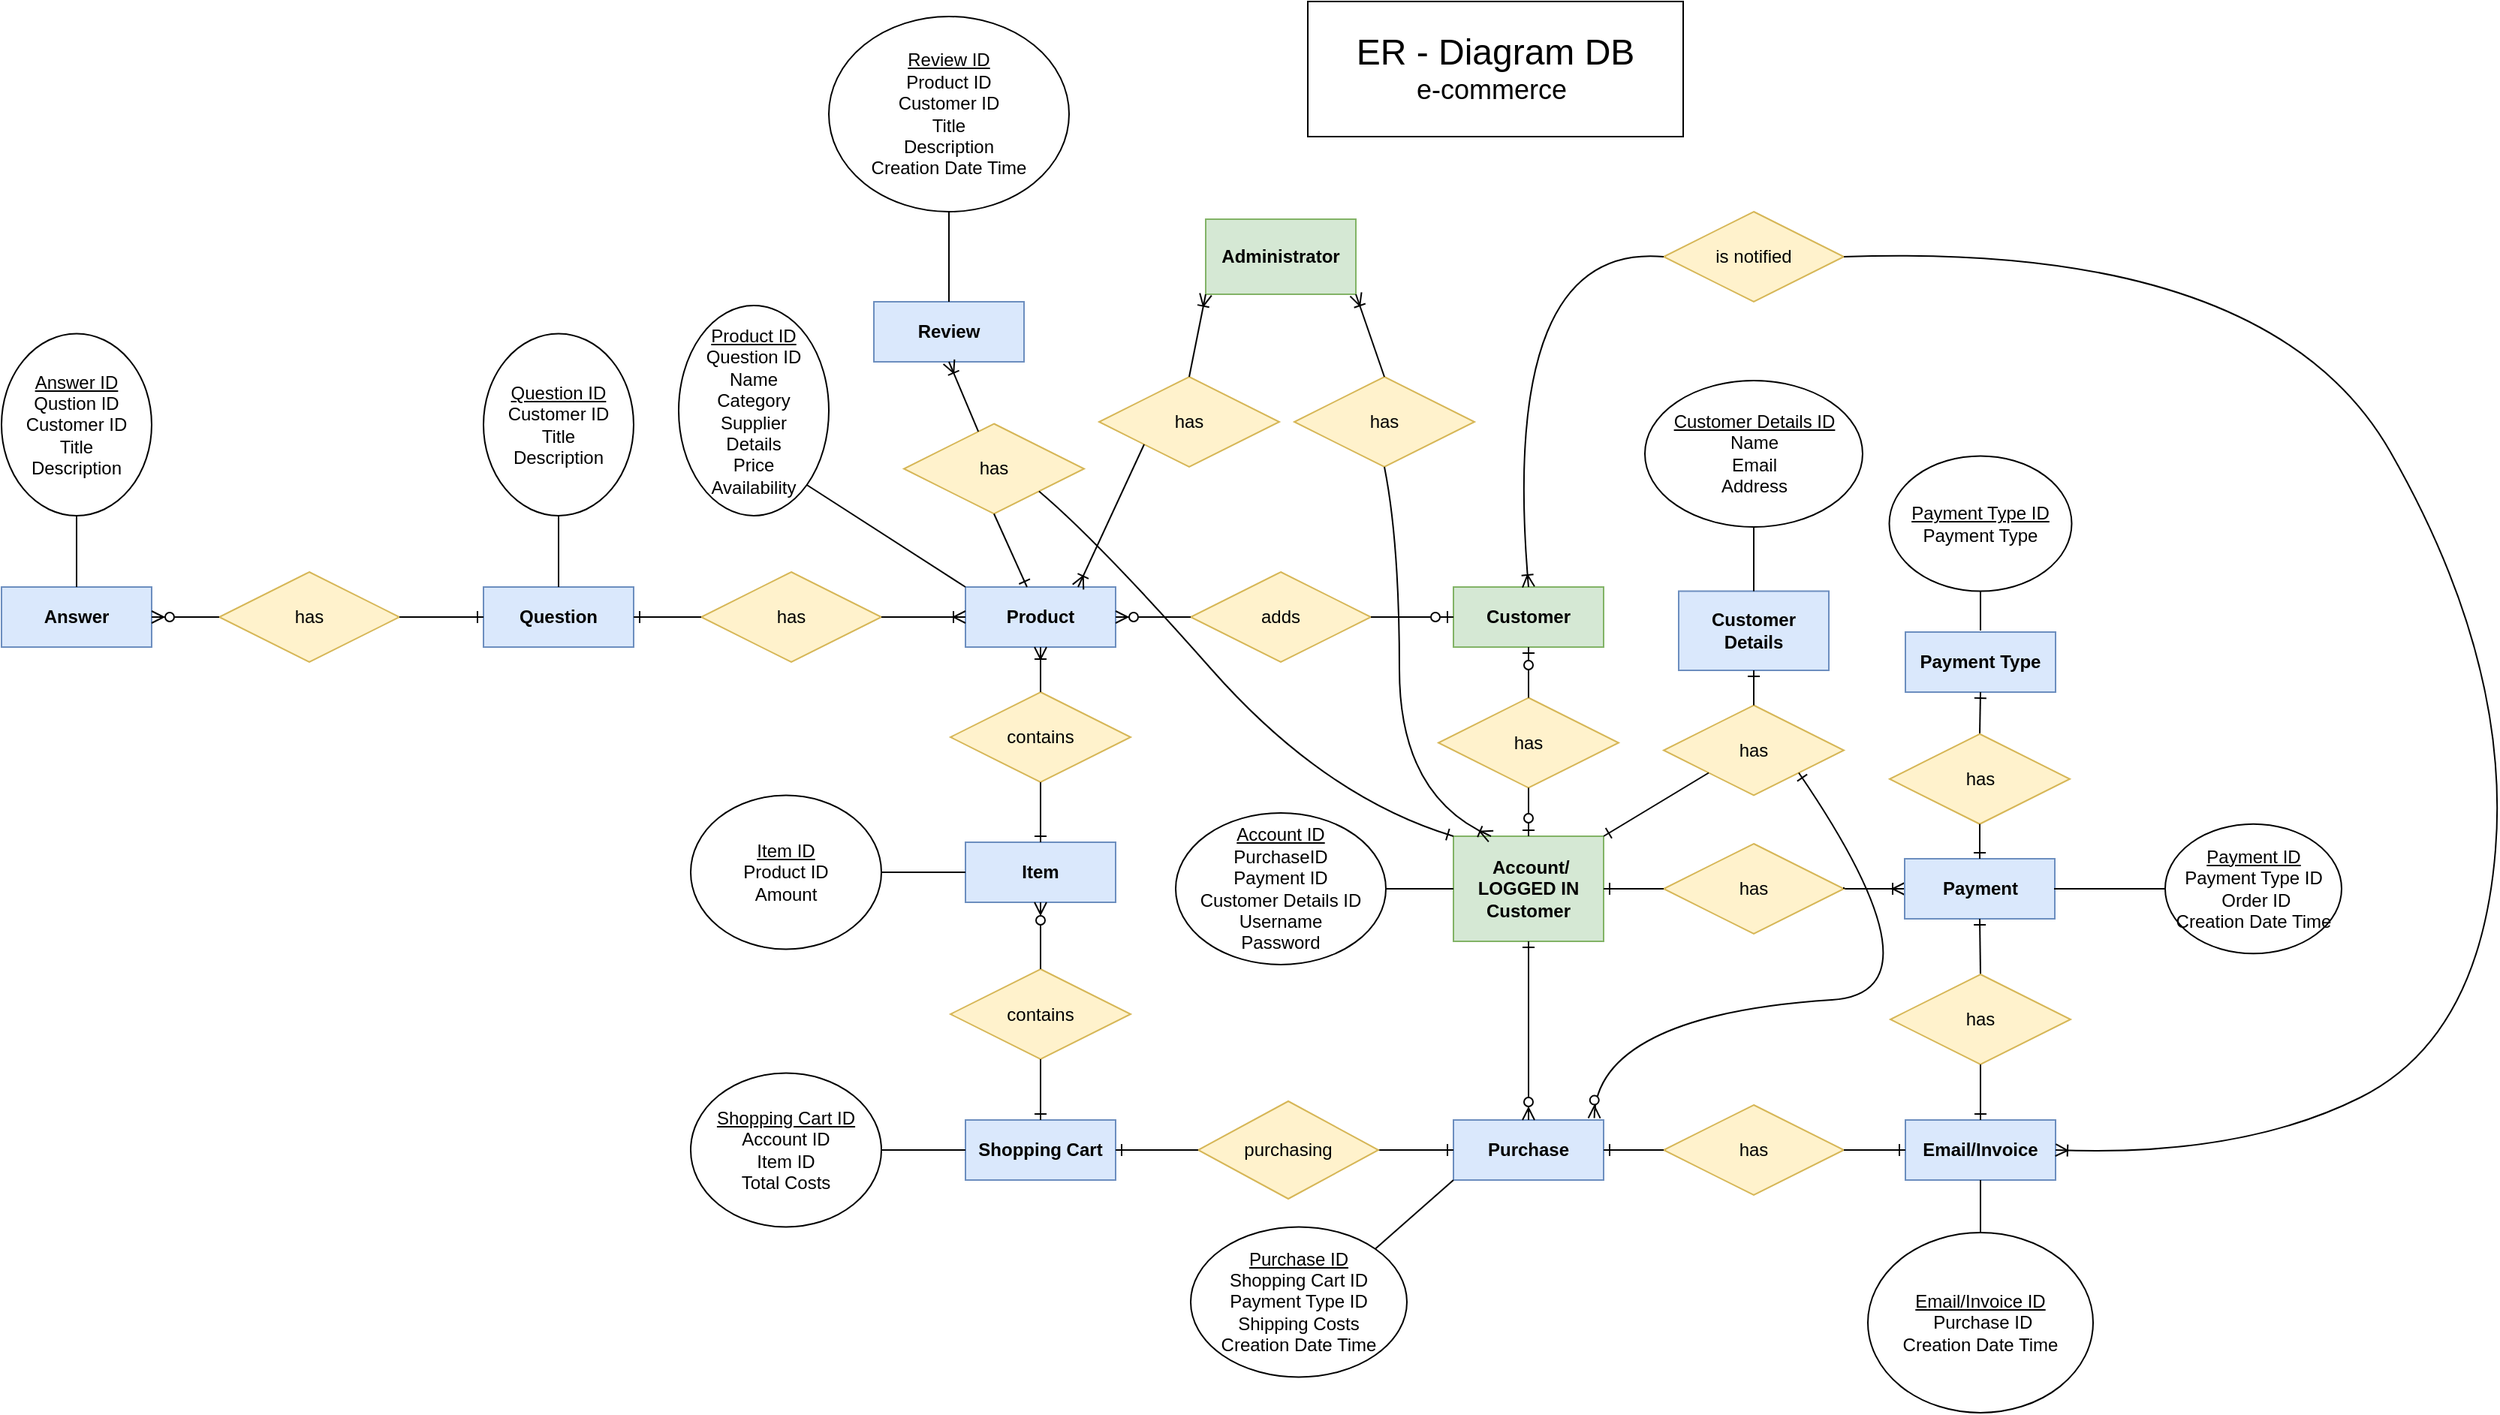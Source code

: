 <mxfile>
    <diagram id="P5G0RMy8URGhR1xEafSv" name="Page-1">
        <mxGraphModel dx="1817" dy="575" grid="1" gridSize="10" guides="1" tooltips="1" connect="1" arrows="1" fold="1" page="1" pageScale="1" pageWidth="827" pageHeight="1169" math="0" shadow="0">
            <root>
                <mxCell id="0"/>
                <mxCell id="1" parent="0"/>
                <mxCell id="34" value="&lt;font&gt;&lt;span style=&quot;font-size: 24px&quot;&gt;ER - Diagram DB&lt;br&gt;&lt;/span&gt;&lt;font style=&quot;font-size: 18px&quot;&gt;e-commerce&amp;nbsp;&lt;/font&gt;&lt;br&gt;&lt;/font&gt;" style="rounded=0;whiteSpace=wrap;html=1;" parent="1" vertex="1">
                    <mxGeometry x="289" y="90" width="250" height="90" as="geometry"/>
                </mxCell>
                <mxCell id="36" value="&lt;b&gt;Shopping Cart&lt;/b&gt;" style="whiteSpace=wrap;html=1;align=center;fillColor=#dae8fc;strokeColor=#6c8ebf;" parent="1" vertex="1">
                    <mxGeometry x="61" y="835" width="100" height="40" as="geometry"/>
                </mxCell>
                <mxCell id="39" value="&lt;b&gt;Product&lt;/b&gt;" style="whiteSpace=wrap;html=1;align=center;fillColor=#dae8fc;strokeColor=#6c8ebf;" parent="1" vertex="1">
                    <mxGeometry x="61" y="480" width="100" height="40" as="geometry"/>
                </mxCell>
                <mxCell id="40" value="&lt;u&gt;Product ID&lt;/u&gt;&lt;br&gt;Question ID&lt;br&gt;Name&lt;br&gt;Category&lt;br&gt;Supplier&lt;br&gt;Details&lt;br&gt;Price&lt;br&gt;Availability" style="ellipse;whiteSpace=wrap;html=1;align=center;" parent="1" vertex="1">
                    <mxGeometry x="-130" y="292.5" width="100" height="140" as="geometry"/>
                </mxCell>
                <mxCell id="44" value="&lt;b&gt;Customer&lt;/b&gt;" style="whiteSpace=wrap;html=1;align=center;fillColor=#d5e8d4;strokeColor=#82b366;" parent="1" vertex="1">
                    <mxGeometry x="386" y="480" width="100" height="40" as="geometry"/>
                </mxCell>
                <mxCell id="46" value="contains" style="shape=rhombus;perimeter=rhombusPerimeter;whiteSpace=wrap;html=1;align=center;fillColor=#fff2cc;strokeColor=#d6b656;" parent="1" vertex="1">
                    <mxGeometry x="51" y="550" width="120" height="60" as="geometry"/>
                </mxCell>
                <mxCell id="47" value="&lt;b&gt;&amp;nbsp;Account/&lt;br&gt;LOGGED IN Customer&lt;br&gt;&lt;/b&gt;" style="whiteSpace=wrap;html=1;align=center;fillColor=#d5e8d4;strokeColor=#82b366;" parent="1" vertex="1">
                    <mxGeometry x="386" y="646" width="100" height="70" as="geometry"/>
                </mxCell>
                <mxCell id="56" value="has" style="shape=rhombus;perimeter=rhombusPerimeter;whiteSpace=wrap;html=1;align=center;fillColor=#fff2cc;strokeColor=#d6b656;" parent="1" vertex="1">
                    <mxGeometry x="526" y="825" width="120" height="60" as="geometry"/>
                </mxCell>
                <mxCell id="57" value="&lt;u&gt;Shopping Cart ID&lt;br&gt;&lt;/u&gt;Account ID&lt;br&gt;Item ID&lt;br&gt;Total Costs" style="ellipse;whiteSpace=wrap;html=1;align=center;" parent="1" vertex="1">
                    <mxGeometry x="-122" y="803.75" width="127" height="102.5" as="geometry"/>
                </mxCell>
                <mxCell id="59" value="&lt;u&gt;Purchase ID&lt;/u&gt;&lt;br&gt;Shopping Cart ID&lt;br&gt;Payment Type ID&lt;br&gt;Shipping Costs&lt;br&gt;Creation Date Time" style="ellipse;whiteSpace=wrap;html=1;align=center;" parent="1" vertex="1">
                    <mxGeometry x="211" y="906.25" width="144" height="100" as="geometry"/>
                </mxCell>
                <mxCell id="60" value="&lt;u&gt;Account ID&lt;br&gt;&lt;/u&gt;PurchaseID&lt;br&gt;Payment ID&lt;br&gt;Customer Details ID&lt;br&gt;Username&lt;br&gt;Password" style="ellipse;whiteSpace=wrap;html=1;align=center;" parent="1" vertex="1">
                    <mxGeometry x="201" y="630.5" width="140" height="101" as="geometry"/>
                </mxCell>
                <mxCell id="62" value="adds" style="shape=rhombus;perimeter=rhombusPerimeter;whiteSpace=wrap;html=1;align=center;fillColor=#fff2cc;strokeColor=#d6b656;" parent="1" vertex="1">
                    <mxGeometry x="211" y="470" width="120" height="60" as="geometry"/>
                </mxCell>
                <mxCell id="63" value="" style="endArrow=none;html=1;rounded=0;strokeWidth=1;exitX=1;exitY=1;exitDx=0;exitDy=0;entryX=0;entryY=0;entryDx=0;entryDy=0;" parent="1" source="40" target="39" edge="1">
                    <mxGeometry relative="1" as="geometry">
                        <mxPoint x="-258.645" y="473.891" as="sourcePoint"/>
                        <mxPoint x="-244" y="490" as="targetPoint"/>
                    </mxGeometry>
                </mxCell>
                <mxCell id="65" value="has" style="shape=rhombus;perimeter=rhombusPerimeter;whiteSpace=wrap;html=1;align=center;fillColor=#fff2cc;strokeColor=#d6b656;" parent="1" vertex="1">
                    <mxGeometry x="376" y="553.75" width="120" height="60" as="geometry"/>
                </mxCell>
                <mxCell id="69" value="&lt;b&gt;Purchase&lt;/b&gt;" style="whiteSpace=wrap;html=1;align=center;fillColor=#dae8fc;strokeColor=#6c8ebf;" parent="1" vertex="1">
                    <mxGeometry x="386" y="835" width="100" height="40" as="geometry"/>
                </mxCell>
                <mxCell id="70" value="&lt;b&gt;Email/Invoice&lt;/b&gt;" style="whiteSpace=wrap;html=1;align=center;fillColor=#dae8fc;strokeColor=#6c8ebf;" parent="1" vertex="1">
                    <mxGeometry x="687" y="835" width="100" height="40" as="geometry"/>
                </mxCell>
                <mxCell id="79" value="" style="endArrow=none;html=1;rounded=0;strokeWidth=1;exitX=0;exitY=0.5;exitDx=0;exitDy=0;entryX=1;entryY=0.5;entryDx=0;entryDy=0;" parent="1" source="36" target="57" edge="1">
                    <mxGeometry relative="1" as="geometry">
                        <mxPoint x="159.645" y="578.891" as="sourcePoint"/>
                        <mxPoint x="146" y="635" as="targetPoint"/>
                    </mxGeometry>
                </mxCell>
                <mxCell id="80" style="edgeStyle=orthogonalEdgeStyle;rounded=0;orthogonalLoop=1;jettySize=auto;html=1;entryX=0.5;entryY=1;entryDx=0;entryDy=0;strokeWidth=1;endArrow=ERoneToMany;endFill=0;exitX=0.5;exitY=0;exitDx=0;exitDy=0;" parent="1" source="46" target="39" edge="1">
                    <mxGeometry relative="1" as="geometry">
                        <mxPoint x="26" y="510" as="sourcePoint"/>
                        <mxPoint x="71" y="510" as="targetPoint"/>
                    </mxGeometry>
                </mxCell>
                <mxCell id="90" value="&lt;b&gt;Item&lt;/b&gt;" style="whiteSpace=wrap;html=1;align=center;fillColor=#dae8fc;strokeColor=#6c8ebf;" parent="1" vertex="1">
                    <mxGeometry x="61" y="650" width="100" height="40" as="geometry"/>
                </mxCell>
                <mxCell id="91" value="contains" style="shape=rhombus;perimeter=rhombusPerimeter;whiteSpace=wrap;html=1;align=center;fillColor=#fff2cc;strokeColor=#d6b656;" parent="1" vertex="1">
                    <mxGeometry x="51" y="734.5" width="120" height="60" as="geometry"/>
                </mxCell>
                <mxCell id="92" value="&lt;u&gt;Item ID&lt;/u&gt;&lt;br&gt;Product ID&lt;br&gt;Amount" style="ellipse;whiteSpace=wrap;html=1;align=center;" parent="1" vertex="1">
                    <mxGeometry x="-122" y="618.75" width="127" height="102.5" as="geometry"/>
                </mxCell>
                <mxCell id="93" value="" style="endArrow=none;html=1;rounded=0;strokeWidth=1;exitX=0;exitY=0.5;exitDx=0;exitDy=0;entryX=1;entryY=0.5;entryDx=0;entryDy=0;" parent="1" target="92" edge="1">
                    <mxGeometry relative="1" as="geometry">
                        <mxPoint x="61" y="670.0" as="sourcePoint"/>
                        <mxPoint x="146" y="450" as="targetPoint"/>
                    </mxGeometry>
                </mxCell>
                <mxCell id="94" style="edgeStyle=orthogonalEdgeStyle;rounded=0;orthogonalLoop=1;jettySize=auto;html=1;entryX=0.5;entryY=0;entryDx=0;entryDy=0;strokeWidth=1;endArrow=ERone;endFill=0;exitX=0.5;exitY=1;exitDx=0;exitDy=0;" parent="1" source="46" target="90" edge="1">
                    <mxGeometry relative="1" as="geometry">
                        <mxPoint x="121" y="560.0" as="sourcePoint"/>
                        <mxPoint x="121" y="530.0" as="targetPoint"/>
                    </mxGeometry>
                </mxCell>
                <mxCell id="95" style="edgeStyle=orthogonalEdgeStyle;rounded=0;orthogonalLoop=1;jettySize=auto;html=1;entryX=0.5;entryY=0;entryDx=0;entryDy=0;strokeWidth=1;endArrow=ERone;endFill=0;exitX=0.5;exitY=1;exitDx=0;exitDy=0;" parent="1" source="91" target="36" edge="1">
                    <mxGeometry relative="1" as="geometry">
                        <mxPoint x="111" y="790" as="sourcePoint"/>
                        <mxPoint x="121" y="660.0" as="targetPoint"/>
                    </mxGeometry>
                </mxCell>
                <mxCell id="96" style="edgeStyle=orthogonalEdgeStyle;rounded=0;orthogonalLoop=1;jettySize=auto;html=1;entryX=0.5;entryY=1;entryDx=0;entryDy=0;strokeWidth=1;endArrow=ERzeroToMany;endFill=1;exitX=0.5;exitY=0;exitDx=0;exitDy=0;" parent="1" source="91" target="90" edge="1">
                    <mxGeometry relative="1" as="geometry">
                        <mxPoint x="131" y="630.0" as="sourcePoint"/>
                        <mxPoint x="131" y="670.0" as="targetPoint"/>
                    </mxGeometry>
                </mxCell>
                <mxCell id="109" value="&lt;u&gt;Payment ID&lt;/u&gt;&lt;br&gt;Payment Type ID&lt;br&gt;&amp;nbsp;Order ID&lt;br&gt;Creation Date Time" style="ellipse;whiteSpace=wrap;html=1;align=center;" parent="1" vertex="1">
                    <mxGeometry x="860" y="637.88" width="117.5" height="86.25" as="geometry"/>
                </mxCell>
                <mxCell id="118" value="" style="endArrow=none;html=1;rounded=0;strokeWidth=1;entryX=1;entryY=0.5;entryDx=0;entryDy=0;exitX=0;exitY=0.5;exitDx=0;exitDy=0;" parent="1" source="47" target="60" edge="1">
                    <mxGeometry relative="1" as="geometry">
                        <mxPoint x="428.5" y="850" as="sourcePoint"/>
                        <mxPoint x="516" y="800" as="targetPoint"/>
                    </mxGeometry>
                </mxCell>
                <mxCell id="121" value="&lt;b&gt;Payment Type&lt;/b&gt;" style="whiteSpace=wrap;html=1;align=center;fillColor=#dae8fc;strokeColor=#6c8ebf;" parent="1" vertex="1">
                    <mxGeometry x="687" y="510" width="100" height="40" as="geometry"/>
                </mxCell>
                <mxCell id="122" value="is notified" style="shape=rhombus;perimeter=rhombusPerimeter;whiteSpace=wrap;html=1;align=center;fillColor=#fff2cc;strokeColor=#d6b656;" parent="1" vertex="1">
                    <mxGeometry x="526" y="230" width="120" height="60" as="geometry"/>
                </mxCell>
                <mxCell id="138" value="" style="endArrow=ERoneToMany;html=1;rounded=0;strokeWidth=1;entryX=0;entryY=0.5;entryDx=0;entryDy=0;endFill=0;exitX=1;exitY=0.5;exitDx=0;exitDy=0;" parent="1" source="139" target="142" edge="1">
                    <mxGeometry relative="1" as="geometry">
                        <mxPoint x="786" y="530" as="sourcePoint"/>
                        <mxPoint x="556" y="636" as="targetPoint"/>
                    </mxGeometry>
                </mxCell>
                <mxCell id="139" value="has" style="shape=rhombus;perimeter=rhombusPerimeter;whiteSpace=wrap;html=1;align=center;fillColor=#fff2cc;strokeColor=#d6b656;" parent="1" vertex="1">
                    <mxGeometry x="526" y="651" width="120" height="60" as="geometry"/>
                </mxCell>
                <mxCell id="140" value="" style="endArrow=none;html=1;rounded=0;strokeWidth=1;entryX=1;entryY=0.5;entryDx=0;entryDy=0;" parent="1" target="139" edge="1">
                    <mxGeometry relative="1" as="geometry">
                        <mxPoint x="646" y="680" as="sourcePoint"/>
                        <mxPoint x="416" y="785" as="targetPoint"/>
                    </mxGeometry>
                </mxCell>
                <mxCell id="141" value="&lt;u&gt;Payment Type ID&lt;br&gt;&lt;/u&gt;Payment Type" style="ellipse;whiteSpace=wrap;html=1;align=center;" parent="1" vertex="1">
                    <mxGeometry x="676.25" y="392.75" width="121.5" height="90" as="geometry"/>
                </mxCell>
                <mxCell id="142" value="&lt;b&gt;Payment&lt;/b&gt;" style="whiteSpace=wrap;html=1;align=center;fillColor=#dae8fc;strokeColor=#6c8ebf;" parent="1" vertex="1">
                    <mxGeometry x="686.5" y="661" width="100" height="40" as="geometry"/>
                </mxCell>
                <mxCell id="144" value="" style="endArrow=none;html=1;rounded=0;strokeWidth=1;exitX=0.5;exitY=1;exitDx=0;exitDy=0;entryX=0.5;entryY=0;entryDx=0;entryDy=0;endFill=0;startArrow=ERone;startFill=0;" parent="1" source="142" target="147" edge="1">
                    <mxGeometry relative="1" as="geometry">
                        <mxPoint x="426" y="680" as="sourcePoint"/>
                        <mxPoint x="606" y="810" as="targetPoint"/>
                    </mxGeometry>
                </mxCell>
                <mxCell id="147" value="has" style="shape=rhombus;perimeter=rhombusPerimeter;whiteSpace=wrap;html=1;align=center;fillColor=#fff2cc;strokeColor=#d6b656;" parent="1" vertex="1">
                    <mxGeometry x="677" y="738" width="120" height="60" as="geometry"/>
                </mxCell>
                <mxCell id="149" value="" style="endArrow=ERone;html=1;rounded=0;strokeWidth=1;endFill=0;entryX=0.5;entryY=0;entryDx=0;entryDy=0;exitX=0.5;exitY=1;exitDx=0;exitDy=0;" parent="1" source="147" target="70" edge="1">
                    <mxGeometry relative="1" as="geometry">
                        <mxPoint x="666" y="790" as="sourcePoint"/>
                        <mxPoint x="893.5" y="835" as="targetPoint"/>
                    </mxGeometry>
                </mxCell>
                <mxCell id="150" value="" style="endArrow=ERone;html=1;rounded=0;strokeWidth=1;entryX=0.5;entryY=1;entryDx=0;entryDy=0;endFill=0;exitX=0.5;exitY=0;exitDx=0;exitDy=0;" parent="1" source="167" target="121" edge="1">
                    <mxGeometry relative="1" as="geometry">
                        <mxPoint x="726" y="590" as="sourcePoint"/>
                        <mxPoint x="903.5" y="845" as="targetPoint"/>
                    </mxGeometry>
                </mxCell>
                <mxCell id="153" value="" style="endArrow=none;html=1;rounded=0;strokeWidth=1;entryX=0;entryY=0.5;entryDx=0;entryDy=0;" parent="1" target="109" edge="1">
                    <mxGeometry relative="1" as="geometry">
                        <mxPoint x="786" y="681" as="sourcePoint"/>
                        <mxPoint x="308.75" y="656.12" as="targetPoint"/>
                    </mxGeometry>
                </mxCell>
                <mxCell id="155" style="edgeStyle=orthogonalEdgeStyle;rounded=0;orthogonalLoop=1;jettySize=auto;html=1;entryX=1;entryY=0.5;entryDx=0;entryDy=0;strokeWidth=1;endArrow=ERzeroToMany;endFill=1;exitX=0;exitY=0.5;exitDx=0;exitDy=0;" parent="1" source="62" target="39" edge="1">
                    <mxGeometry relative="1" as="geometry">
                        <mxPoint x="121" y="560" as="sourcePoint"/>
                        <mxPoint x="121" y="530" as="targetPoint"/>
                    </mxGeometry>
                </mxCell>
                <mxCell id="156" value="" style="endArrow=none;html=1;rounded=0;strokeWidth=1;entryX=1;entryY=0.5;entryDx=0;entryDy=0;exitX=0;exitY=0.5;exitDx=0;exitDy=0;endFill=0;startArrow=ERzeroToOne;startFill=1;" parent="1" source="44" target="62" edge="1">
                    <mxGeometry relative="1" as="geometry">
                        <mxPoint x="496" y="656" as="sourcePoint"/>
                        <mxPoint x="551.88" y="598.561" as="targetPoint"/>
                    </mxGeometry>
                </mxCell>
                <mxCell id="157" value="" style="endArrow=none;html=1;rounded=0;strokeWidth=1;entryX=0.5;entryY=0;entryDx=0;entryDy=0;exitX=0.5;exitY=1;exitDx=0;exitDy=0;endFill=0;startArrow=ERzeroToOne;startFill=1;" parent="1" source="44" target="65" edge="1">
                    <mxGeometry relative="1" as="geometry">
                        <mxPoint x="396" y="510" as="sourcePoint"/>
                        <mxPoint x="341" y="510" as="targetPoint"/>
                    </mxGeometry>
                </mxCell>
                <mxCell id="158" value="" style="endArrow=none;html=1;rounded=0;strokeWidth=1;entryX=0.5;entryY=1;entryDx=0;entryDy=0;exitX=0.5;exitY=0;exitDx=0;exitDy=0;endFill=0;startArrow=ERzeroToOne;startFill=1;" parent="1" source="47" target="65" edge="1">
                    <mxGeometry relative="1" as="geometry">
                        <mxPoint x="446" y="530" as="sourcePoint"/>
                        <mxPoint x="446" y="568.75" as="targetPoint"/>
                    </mxGeometry>
                </mxCell>
                <mxCell id="162" value="" style="endArrow=ERone;html=1;rounded=0;strokeWidth=1;entryX=1;entryY=0.5;entryDx=0;entryDy=0;endFill=0;exitX=0;exitY=0.5;exitDx=0;exitDy=0;" parent="1" source="139" target="47" edge="1">
                    <mxGeometry relative="1" as="geometry">
                        <mxPoint x="526" y="630" as="sourcePoint"/>
                        <mxPoint x="697" y="691" as="targetPoint"/>
                    </mxGeometry>
                </mxCell>
                <mxCell id="163" value="" style="endArrow=none;html=1;rounded=0;strokeWidth=1;entryX=0;entryY=1;entryDx=0;entryDy=0;exitX=1;exitY=0;exitDx=0;exitDy=0;" parent="1" source="59" target="69" edge="1">
                    <mxGeometry relative="1" as="geometry">
                        <mxPoint x="739" y="945" as="sourcePoint"/>
                        <mxPoint x="496" y="885" as="targetPoint"/>
                    </mxGeometry>
                </mxCell>
                <mxCell id="164" value="" style="endArrow=none;html=1;rounded=0;strokeWidth=1;exitX=0.5;exitY=1;exitDx=0;exitDy=0;" parent="1" source="141" edge="1">
                    <mxGeometry relative="1" as="geometry">
                        <mxPoint x="557.114" y="790.684" as="sourcePoint"/>
                        <mxPoint x="737" y="509" as="targetPoint"/>
                    </mxGeometry>
                </mxCell>
                <mxCell id="165" value="" style="curved=1;endArrow=none;html=1;strokeWidth=1;exitX=1;exitY=0.5;exitDx=0;exitDy=0;entryX=1;entryY=0.5;entryDx=0;entryDy=0;startArrow=ERoneToMany;startFill=0;endFill=0;" parent="1" source="70" target="122" edge="1">
                    <mxGeometry width="50" height="50" relative="1" as="geometry">
                        <mxPoint x="1288.59" y="470.45" as="sourcePoint"/>
                        <mxPoint x="996.0" y="509" as="targetPoint"/>
                        <Array as="points">
                            <mxPoint x="910" y="860"/>
                            <mxPoint x="1070" y="780"/>
                            <mxPoint x="1090" y="530"/>
                            <mxPoint x="930" y="250"/>
                        </Array>
                    </mxGeometry>
                </mxCell>
                <mxCell id="166" value="" style="curved=1;endArrow=none;html=1;strokeWidth=1;exitX=0.5;exitY=0;exitDx=0;exitDy=0;entryX=0;entryY=0.5;entryDx=0;entryDy=0;startArrow=ERoneToMany;startFill=0;endFill=0;" parent="1" source="44" target="122" edge="1">
                    <mxGeometry width="50" height="50" relative="1" as="geometry">
                        <mxPoint x="747" y="845" as="sourcePoint"/>
                        <mxPoint x="746" y="400" as="targetPoint"/>
                        <Array as="points">
                            <mxPoint x="416" y="250"/>
                        </Array>
                    </mxGeometry>
                </mxCell>
                <mxCell id="167" value="has" style="shape=rhombus;perimeter=rhombusPerimeter;whiteSpace=wrap;html=1;align=center;fillColor=#fff2cc;strokeColor=#d6b656;" parent="1" vertex="1">
                    <mxGeometry x="676.5" y="577.88" width="120" height="60" as="geometry"/>
                </mxCell>
                <mxCell id="169" value="" style="endArrow=ERone;html=1;rounded=0;strokeWidth=1;entryX=0.5;entryY=0;entryDx=0;entryDy=0;endFill=0;exitX=0.5;exitY=1;exitDx=0;exitDy=0;" parent="1" source="167" target="142" edge="1">
                    <mxGeometry relative="1" as="geometry">
                        <mxPoint x="746.5" y="587.88" as="sourcePoint"/>
                        <mxPoint x="747" y="560" as="targetPoint"/>
                    </mxGeometry>
                </mxCell>
                <mxCell id="171" value="&lt;b&gt;&amp;nbsp;Customer&amp;nbsp;&lt;br&gt;Details&lt;br&gt;&lt;/b&gt;" style="whiteSpace=wrap;html=1;align=center;fillColor=#dae8fc;strokeColor=#6c8ebf;" parent="1" vertex="1">
                    <mxGeometry x="536" y="482.75" width="100" height="52.75" as="geometry"/>
                </mxCell>
                <mxCell id="172" value="has" style="shape=rhombus;perimeter=rhombusPerimeter;whiteSpace=wrap;html=1;align=center;fillColor=#fff2cc;strokeColor=#d6b656;" parent="1" vertex="1">
                    <mxGeometry x="526" y="558.75" width="120" height="60" as="geometry"/>
                </mxCell>
                <mxCell id="173" value="" style="endArrow=ERone;html=1;rounded=0;strokeWidth=1;entryX=1;entryY=0;entryDx=0;entryDy=0;endFill=0;exitX=0;exitY=1;exitDx=0;exitDy=0;" parent="1" source="172" target="47" edge="1">
                    <mxGeometry relative="1" as="geometry">
                        <mxPoint x="536" y="691" as="sourcePoint"/>
                        <mxPoint x="496" y="691" as="targetPoint"/>
                    </mxGeometry>
                </mxCell>
                <mxCell id="174" value="" style="endArrow=ERone;html=1;rounded=0;strokeWidth=1;entryX=0.5;entryY=1;entryDx=0;entryDy=0;endFill=0;exitX=0.5;exitY=0;exitDx=0;exitDy=0;" parent="1" source="172" target="171" edge="1">
                    <mxGeometry relative="1" as="geometry">
                        <mxPoint x="566" y="613.75" as="sourcePoint"/>
                        <mxPoint x="496" y="656" as="targetPoint"/>
                    </mxGeometry>
                </mxCell>
                <mxCell id="175" value="&lt;u&gt;Customer Details ID&lt;/u&gt;&lt;br&gt;Name&lt;br&gt;Email&lt;br&gt;Address" style="ellipse;whiteSpace=wrap;html=1;align=center;" parent="1" vertex="1">
                    <mxGeometry x="513.5" y="342.5" width="145" height="97.5" as="geometry"/>
                </mxCell>
                <mxCell id="177" value="" style="endArrow=none;html=1;rounded=0;strokeWidth=1;exitX=0.5;exitY=1;exitDx=0;exitDy=0;entryX=0.5;entryY=0;entryDx=0;entryDy=0;" parent="1" source="175" target="171" edge="1">
                    <mxGeometry relative="1" as="geometry">
                        <mxPoint x="747" y="492.75" as="sourcePoint"/>
                        <mxPoint x="747" y="519" as="targetPoint"/>
                    </mxGeometry>
                </mxCell>
                <mxCell id="183" value="" style="endArrow=ERone;html=1;rounded=0;strokeWidth=1;endFill=0;exitX=1;exitY=0.5;exitDx=0;exitDy=0;entryX=0;entryY=0.5;entryDx=0;entryDy=0;" parent="1" source="184" target="69" edge="1">
                    <mxGeometry relative="1" as="geometry">
                        <mxPoint x="786.5" y="704" as="sourcePoint"/>
                        <mxPoint x="370" y="850" as="targetPoint"/>
                    </mxGeometry>
                </mxCell>
                <mxCell id="184" value="purchasing" style="shape=rhombus;perimeter=rhombusPerimeter;whiteSpace=wrap;html=1;align=center;fillColor=#fff2cc;strokeColor=#d6b656;" parent="1" vertex="1">
                    <mxGeometry x="216" y="822.5" width="120" height="65" as="geometry"/>
                </mxCell>
                <mxCell id="185" value="" style="endArrow=ERone;html=1;rounded=0;strokeWidth=1;endFill=0;exitX=0;exitY=0.5;exitDx=0;exitDy=0;entryX=1;entryY=0.5;entryDx=0;entryDy=0;" parent="1" source="184" target="36" edge="1">
                    <mxGeometry relative="1" as="geometry">
                        <mxPoint x="526.5" y="804" as="sourcePoint"/>
                        <mxPoint x="180" y="940" as="targetPoint"/>
                    </mxGeometry>
                </mxCell>
                <mxCell id="188" value="" style="curved=1;endArrow=ERone;html=1;strokeWidth=1;exitX=0.938;exitY=-0.03;exitDx=0;exitDy=0;entryX=1;entryY=1;entryDx=0;entryDy=0;startArrow=ERzeroToMany;startFill=1;endFill=0;exitPerimeter=0;" parent="1" source="69" target="172" edge="1">
                    <mxGeometry width="50" height="50" relative="1" as="geometry">
                        <mxPoint x="797" y="865" as="sourcePoint"/>
                        <mxPoint x="656" y="270" as="targetPoint"/>
                        <Array as="points">
                            <mxPoint x="480" y="800"/>
                            <mxPoint x="560" y="760"/>
                            <mxPoint x="716" y="750"/>
                        </Array>
                    </mxGeometry>
                </mxCell>
                <mxCell id="189" value="has" style="shape=rhombus;perimeter=rhombusPerimeter;whiteSpace=wrap;html=1;align=center;fillColor=#fff2cc;strokeColor=#d6b656;" parent="1" vertex="1">
                    <mxGeometry x="-115" y="470" width="120" height="60" as="geometry"/>
                </mxCell>
                <mxCell id="190" value="&lt;b&gt;Question&lt;/b&gt;" style="whiteSpace=wrap;html=1;align=center;fillColor=#dae8fc;strokeColor=#6c8ebf;" parent="1" vertex="1">
                    <mxGeometry x="-260" y="480" width="100" height="40" as="geometry"/>
                </mxCell>
                <mxCell id="191" style="edgeStyle=orthogonalEdgeStyle;rounded=0;orthogonalLoop=1;jettySize=auto;html=1;entryX=0;entryY=0.5;entryDx=0;entryDy=0;strokeWidth=1;endArrow=ERoneToMany;endFill=0;exitX=1;exitY=0.5;exitDx=0;exitDy=0;" parent="1" source="189" target="39" edge="1">
                    <mxGeometry relative="1" as="geometry">
                        <mxPoint x="-110" y="500" as="sourcePoint"/>
                        <mxPoint x="171" y="510" as="targetPoint"/>
                    </mxGeometry>
                </mxCell>
                <mxCell id="192" style="edgeStyle=orthogonalEdgeStyle;rounded=0;orthogonalLoop=1;jettySize=auto;html=1;entryX=1;entryY=0.5;entryDx=0;entryDy=0;strokeWidth=1;endArrow=ERone;endFill=0;exitX=0;exitY=0.5;exitDx=0;exitDy=0;" parent="1" source="189" target="190" edge="1">
                    <mxGeometry relative="1" as="geometry">
                        <mxPoint x="15" y="510" as="sourcePoint"/>
                        <mxPoint x="71" y="510" as="targetPoint"/>
                    </mxGeometry>
                </mxCell>
                <mxCell id="193" value="&lt;u&gt;Question ID&lt;/u&gt;&lt;br&gt;Customer ID&lt;br&gt;Title&lt;br&gt;Description" style="ellipse;whiteSpace=wrap;html=1;align=center;" parent="1" vertex="1">
                    <mxGeometry x="-260" y="311.25" width="100" height="121.25" as="geometry"/>
                </mxCell>
                <mxCell id="194" value="" style="endArrow=none;html=1;rounded=0;strokeWidth=1;exitX=0.5;exitY=1;exitDx=0;exitDy=0;entryX=0.5;entryY=0;entryDx=0;entryDy=0;" parent="1" source="193" target="190" edge="1">
                    <mxGeometry relative="1" as="geometry">
                        <mxPoint x="176" y="421.74" as="sourcePoint"/>
                        <mxPoint x="121" y="490" as="targetPoint"/>
                    </mxGeometry>
                </mxCell>
                <mxCell id="195" value="" style="endArrow=ERzeroToMany;html=1;rounded=0;strokeWidth=1;exitX=0.5;exitY=1;exitDx=0;exitDy=0;startArrow=ERone;startFill=0;endFill=1;entryX=0.5;entryY=0;entryDx=0;entryDy=0;" parent="1" source="47" target="69" edge="1">
                    <mxGeometry relative="1" as="geometry">
                        <mxPoint x="436" y="716" as="sourcePoint"/>
                        <mxPoint x="400" y="800" as="targetPoint"/>
                    </mxGeometry>
                </mxCell>
                <mxCell id="196" style="edgeStyle=orthogonalEdgeStyle;rounded=0;orthogonalLoop=1;jettySize=auto;html=1;strokeWidth=1;endArrow=ERone;endFill=0;entryX=1;entryY=0.5;entryDx=0;entryDy=0;exitX=0;exitY=0.5;exitDx=0;exitDy=0;" parent="1" source="56" target="69" edge="1">
                    <mxGeometry relative="1" as="geometry">
                        <mxPoint x="520" y="870" as="sourcePoint"/>
                        <mxPoint x="571" y="845" as="targetPoint"/>
                    </mxGeometry>
                </mxCell>
                <mxCell id="197" style="edgeStyle=orthogonalEdgeStyle;rounded=0;orthogonalLoop=1;jettySize=auto;html=1;strokeWidth=1;endArrow=ERone;endFill=0;entryX=0;entryY=0.5;entryDx=0;entryDy=0;exitX=1;exitY=0.5;exitDx=0;exitDy=0;" parent="1" source="56" target="70" edge="1">
                    <mxGeometry relative="1" as="geometry">
                        <mxPoint x="536" y="865" as="sourcePoint"/>
                        <mxPoint x="496" y="865" as="targetPoint"/>
                    </mxGeometry>
                </mxCell>
                <mxCell id="198" value="&lt;b&gt;Administrator&lt;/b&gt;" style="whiteSpace=wrap;html=1;align=center;fillColor=#d5e8d4;strokeColor=#82b366;" parent="1" vertex="1">
                    <mxGeometry x="221" y="235" width="100" height="50" as="geometry"/>
                </mxCell>
                <mxCell id="199" value="has" style="shape=rhombus;perimeter=rhombusPerimeter;whiteSpace=wrap;html=1;align=center;fillColor=#fff2cc;strokeColor=#d6b656;" parent="1" vertex="1">
                    <mxGeometry x="280" y="340" width="120" height="60" as="geometry"/>
                </mxCell>
                <mxCell id="200" value="" style="curved=1;endArrow=none;html=1;strokeWidth=1;exitX=0.25;exitY=0;exitDx=0;exitDy=0;entryX=0.5;entryY=1;entryDx=0;entryDy=0;startArrow=ERoneToMany;startFill=0;endFill=0;" parent="1" source="47" target="199" edge="1">
                    <mxGeometry width="50" height="50" relative="1" as="geometry">
                        <mxPoint x="446" y="490" as="sourcePoint"/>
                        <mxPoint x="536" y="270" as="targetPoint"/>
                        <Array as="points">
                            <mxPoint x="350" y="620"/>
                            <mxPoint x="350" y="450"/>
                        </Array>
                    </mxGeometry>
                </mxCell>
                <mxCell id="202" value="" style="endArrow=ERoneToMany;html=1;entryX=1;entryY=1;entryDx=0;entryDy=0;exitX=0.5;exitY=0;exitDx=0;exitDy=0;endFill=0;" parent="1" source="199" target="198" edge="1">
                    <mxGeometry width="50" height="50" relative="1" as="geometry">
                        <mxPoint x="300" y="400" as="sourcePoint"/>
                        <mxPoint x="350" y="350" as="targetPoint"/>
                    </mxGeometry>
                </mxCell>
                <mxCell id="203" value="&lt;b&gt;Review&lt;br&gt;&lt;/b&gt;" style="whiteSpace=wrap;html=1;align=center;fillColor=#dae8fc;strokeColor=#6c8ebf;" parent="1" vertex="1">
                    <mxGeometry y="290" width="100" height="40" as="geometry"/>
                </mxCell>
                <mxCell id="204" value="has" style="shape=rhombus;perimeter=rhombusPerimeter;whiteSpace=wrap;html=1;align=center;fillColor=#fff2cc;strokeColor=#d6b656;" parent="1" vertex="1">
                    <mxGeometry x="150" y="340" width="120" height="60" as="geometry"/>
                </mxCell>
                <mxCell id="205" value="has" style="shape=rhombus;perimeter=rhombusPerimeter;whiteSpace=wrap;html=1;align=center;fillColor=#fff2cc;strokeColor=#d6b656;" parent="1" vertex="1">
                    <mxGeometry x="20" y="371.25" width="120" height="60" as="geometry"/>
                </mxCell>
                <mxCell id="206" value="&lt;u&gt;Review ID&lt;br&gt;&lt;/u&gt;Product ID&lt;br&gt;Customer ID&lt;br&gt;Title&lt;br&gt;Description&lt;br&gt;Creation Date Time" style="ellipse;whiteSpace=wrap;html=1;align=center;" parent="1" vertex="1">
                    <mxGeometry x="-30" y="100" width="160" height="130" as="geometry"/>
                </mxCell>
                <mxCell id="207" value="" style="endArrow=none;html=1;rounded=0;strokeWidth=1;entryX=0.5;entryY=0;entryDx=0;entryDy=0;" parent="1" source="206" target="203" edge="1">
                    <mxGeometry relative="1" as="geometry">
                        <mxPoint x="-34.645" y="421.997" as="sourcePoint"/>
                        <mxPoint x="71" y="490" as="targetPoint"/>
                    </mxGeometry>
                </mxCell>
                <mxCell id="208" value="" style="curved=1;endArrow=none;html=1;strokeWidth=1;exitX=0;exitY=0;exitDx=0;exitDy=0;entryX=1;entryY=1;entryDx=0;entryDy=0;startArrow=ERone;startFill=0;endFill=0;" parent="1" source="47" target="205" edge="1">
                    <mxGeometry width="50" height="50" relative="1" as="geometry">
                        <mxPoint x="421" y="656" as="sourcePoint"/>
                        <mxPoint x="350" y="410" as="targetPoint"/>
                        <Array as="points">
                            <mxPoint x="300" y="620"/>
                            <mxPoint x="150" y="450"/>
                        </Array>
                    </mxGeometry>
                </mxCell>
                <mxCell id="209" value="" style="endArrow=ERoneToMany;html=1;entryX=0;entryY=1;entryDx=0;entryDy=0;exitX=0.5;exitY=0;exitDx=0;exitDy=0;endFill=0;" parent="1" source="204" target="198" edge="1">
                    <mxGeometry width="50" height="50" relative="1" as="geometry">
                        <mxPoint x="350" y="350" as="sourcePoint"/>
                        <mxPoint x="321" y="300" as="targetPoint"/>
                    </mxGeometry>
                </mxCell>
                <mxCell id="210" value="" style="endArrow=ERoneToMany;html=1;entryX=0.75;entryY=0;entryDx=0;entryDy=0;exitX=0;exitY=1;exitDx=0;exitDy=0;endFill=0;" parent="1" source="204" target="39" edge="1">
                    <mxGeometry width="50" height="50" relative="1" as="geometry">
                        <mxPoint x="220" y="350" as="sourcePoint"/>
                        <mxPoint x="231" y="295" as="targetPoint"/>
                    </mxGeometry>
                </mxCell>
                <mxCell id="211" value="" style="endArrow=ERoneToMany;html=1;entryX=0.5;entryY=1;entryDx=0;entryDy=0;endFill=0;" parent="1" source="205" target="203" edge="1">
                    <mxGeometry width="50" height="50" relative="1" as="geometry">
                        <mxPoint x="220" y="350" as="sourcePoint"/>
                        <mxPoint x="231" y="295" as="targetPoint"/>
                    </mxGeometry>
                </mxCell>
                <mxCell id="212" value="" style="endArrow=ERone;html=1;endFill=0;exitX=0.5;exitY=1;exitDx=0;exitDy=0;" parent="1" source="205" target="39" edge="1">
                    <mxGeometry width="50" height="50" relative="1" as="geometry">
                        <mxPoint x="79.565" y="386.467" as="sourcePoint"/>
                        <mxPoint x="60" y="340" as="targetPoint"/>
                    </mxGeometry>
                </mxCell>
                <mxCell id="213" value="&lt;u&gt;Email/Invoice ID&lt;/u&gt;&lt;br&gt;&amp;nbsp;Purchase ID&lt;br&gt;Creation Date Time" style="ellipse;whiteSpace=wrap;html=1;align=center;" parent="1" vertex="1">
                    <mxGeometry x="662" y="910" width="150" height="120" as="geometry"/>
                </mxCell>
                <mxCell id="214" value="" style="endArrow=none;html=1;rounded=0;strokeWidth=1;exitX=0.5;exitY=0;exitDx=0;exitDy=0;entryX=0.5;entryY=1;entryDx=0;entryDy=0;" parent="1" source="213" target="70" edge="1">
                    <mxGeometry relative="1" as="geometry">
                        <mxPoint x="596" y="450" as="sourcePoint"/>
                        <mxPoint x="596" y="492.75" as="targetPoint"/>
                    </mxGeometry>
                </mxCell>
                <mxCell id="215" value="has" style="shape=rhombus;perimeter=rhombusPerimeter;whiteSpace=wrap;html=1;align=center;fillColor=#fff2cc;strokeColor=#d6b656;" parent="1" vertex="1">
                    <mxGeometry x="-436" y="470" width="120" height="60" as="geometry"/>
                </mxCell>
                <mxCell id="216" value="&lt;b&gt;Answer&lt;/b&gt;" style="whiteSpace=wrap;html=1;align=center;fillColor=#dae8fc;strokeColor=#6c8ebf;" parent="1" vertex="1">
                    <mxGeometry x="-581" y="480" width="100" height="40" as="geometry"/>
                </mxCell>
                <mxCell id="217" style="edgeStyle=orthogonalEdgeStyle;rounded=0;orthogonalLoop=1;jettySize=auto;html=1;entryX=0;entryY=0.5;entryDx=0;entryDy=0;strokeWidth=1;endArrow=ERone;endFill=0;exitX=1;exitY=0.5;exitDx=0;exitDy=0;" parent="1" source="215" edge="1">
                    <mxGeometry relative="1" as="geometry">
                        <mxPoint x="-431" y="500" as="sourcePoint"/>
                        <mxPoint x="-260" y="500" as="targetPoint"/>
                    </mxGeometry>
                </mxCell>
                <mxCell id="218" style="edgeStyle=orthogonalEdgeStyle;rounded=0;orthogonalLoop=1;jettySize=auto;html=1;entryX=1;entryY=0.5;entryDx=0;entryDy=0;strokeWidth=1;endArrow=ERzeroToMany;endFill=1;exitX=0;exitY=0.5;exitDx=0;exitDy=0;" parent="1" source="215" target="216" edge="1">
                    <mxGeometry relative="1" as="geometry">
                        <mxPoint x="-306" y="510" as="sourcePoint"/>
                        <mxPoint x="-250" y="510" as="targetPoint"/>
                    </mxGeometry>
                </mxCell>
                <mxCell id="219" value="&lt;u&gt;Answer ID&lt;/u&gt;&lt;br&gt;Qustion ID&lt;br&gt;Customer ID&lt;br&gt;Title&lt;br&gt;Description" style="ellipse;whiteSpace=wrap;html=1;align=center;" parent="1" vertex="1">
                    <mxGeometry x="-581" y="311.25" width="100" height="121.25" as="geometry"/>
                </mxCell>
                <mxCell id="220" value="" style="endArrow=none;html=1;rounded=0;strokeWidth=1;exitX=0.5;exitY=1;exitDx=0;exitDy=0;entryX=0.5;entryY=0;entryDx=0;entryDy=0;" parent="1" source="219" target="216" edge="1">
                    <mxGeometry relative="1" as="geometry">
                        <mxPoint x="-145" y="421.74" as="sourcePoint"/>
                        <mxPoint x="-200" y="490" as="targetPoint"/>
                    </mxGeometry>
                </mxCell>
            </root>
        </mxGraphModel>
    </diagram>
</mxfile>